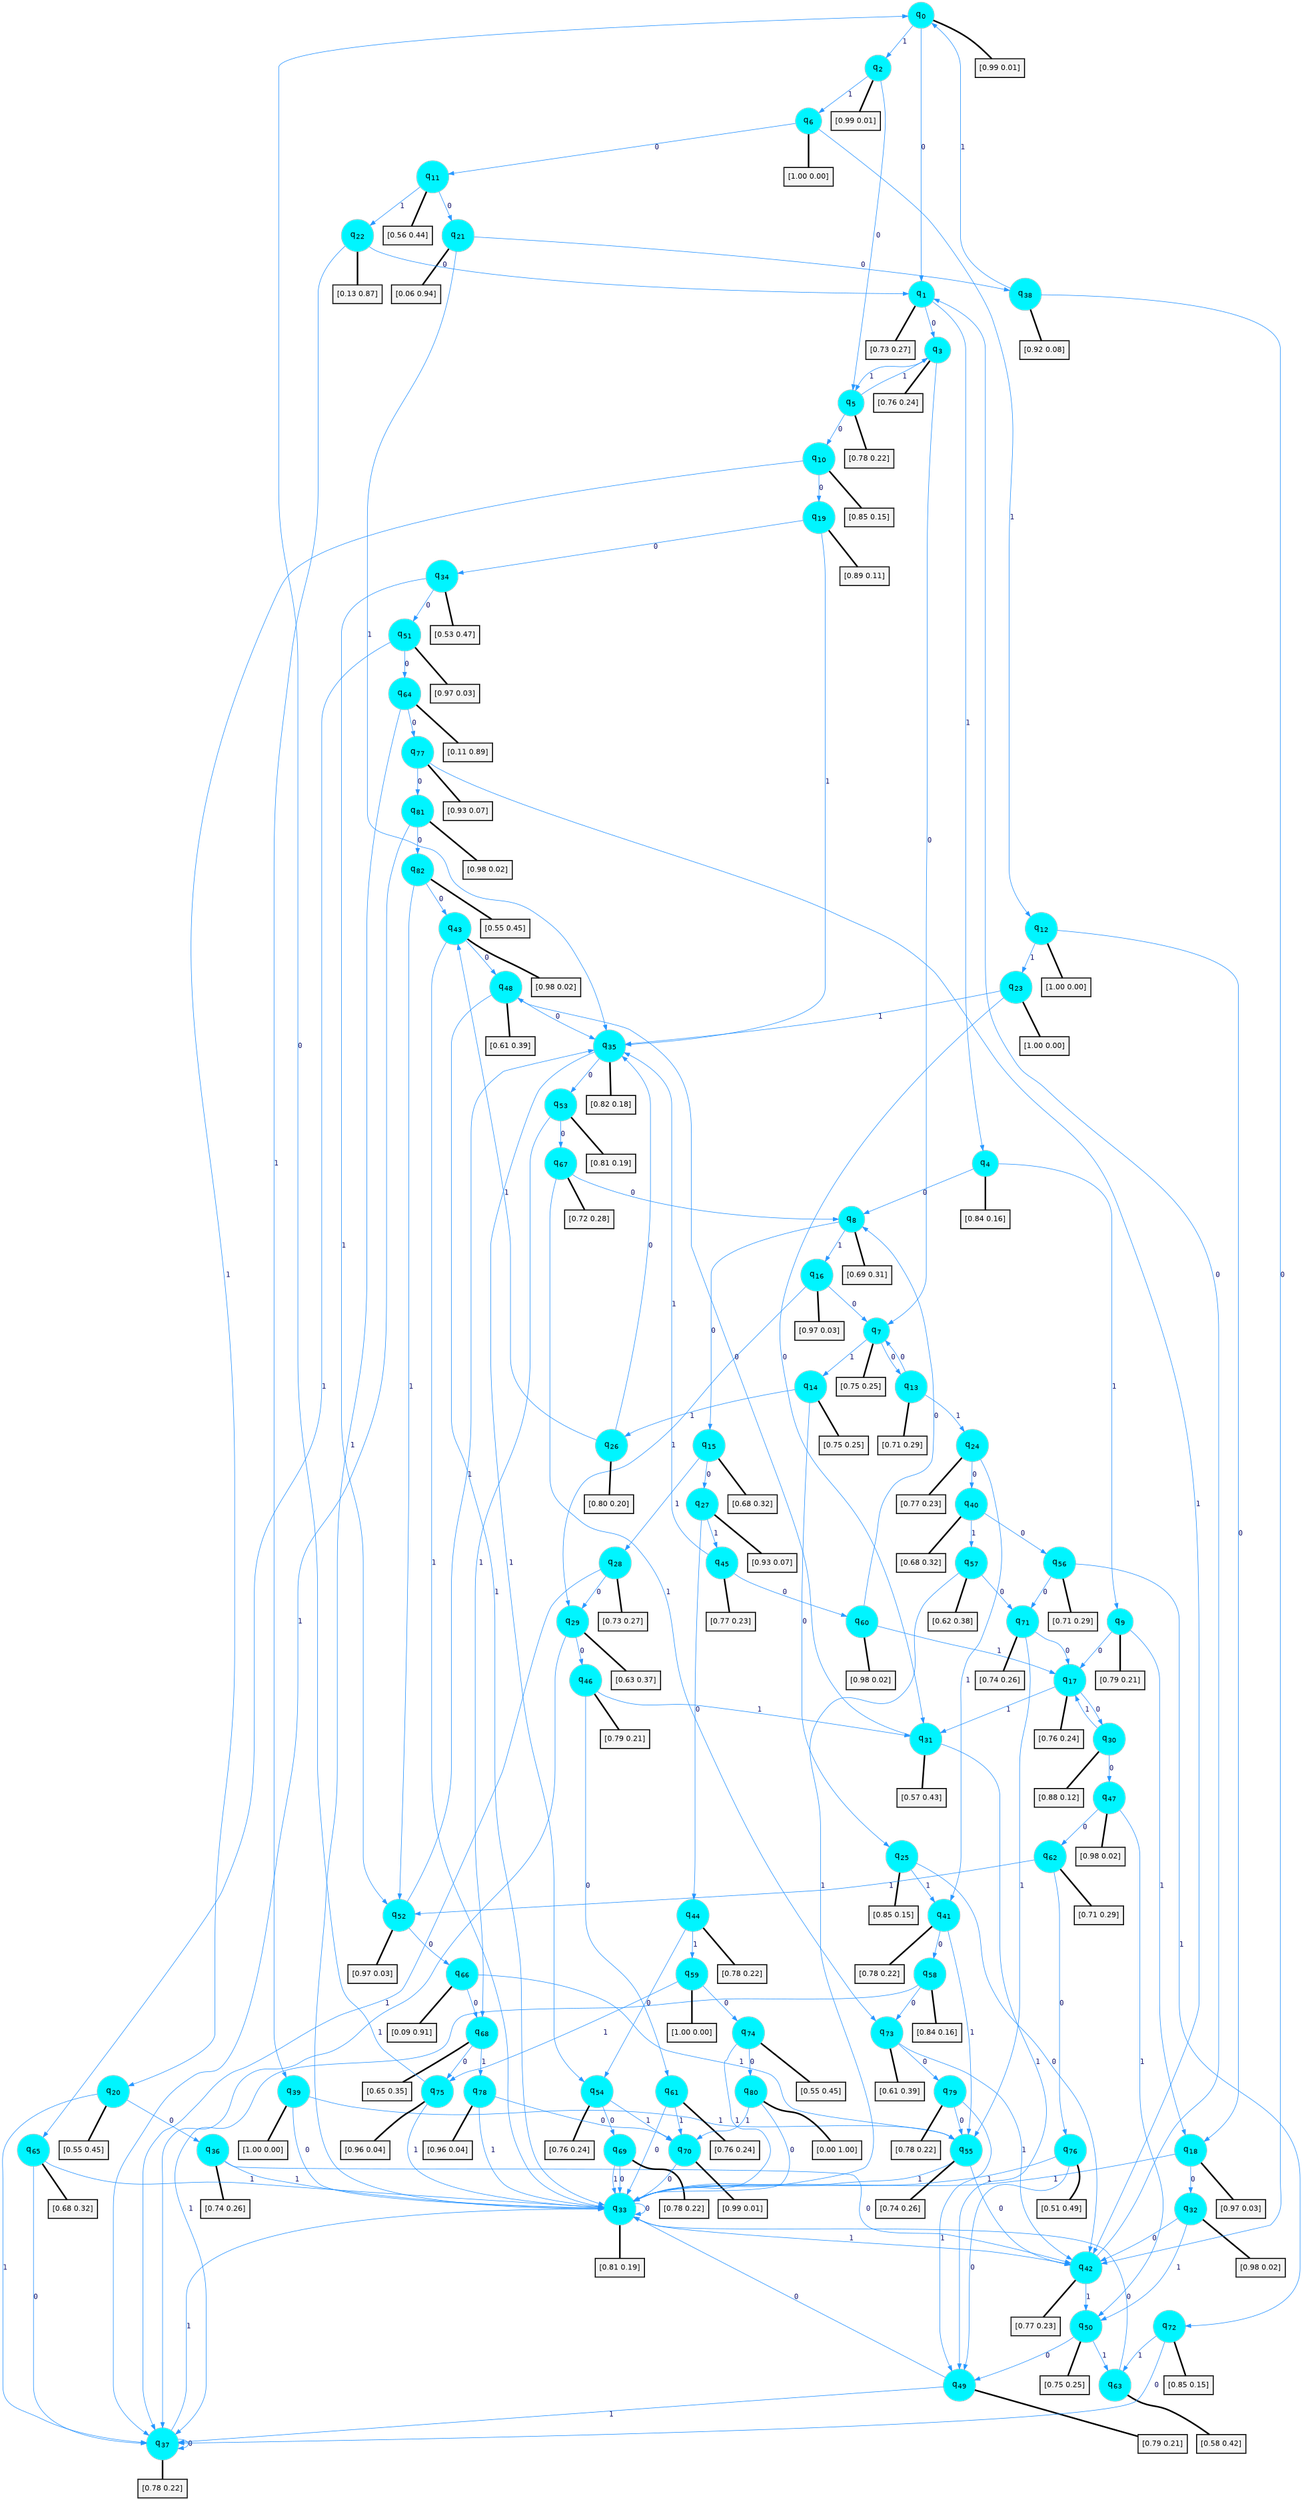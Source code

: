 digraph G {
graph [
bgcolor=transparent, dpi=300, rankdir=TD, size="40,25"];
node [
color=gray, fillcolor=turquoise1, fontcolor=black, fontname=Helvetica, fontsize=16, fontweight=bold, shape=circle, style=filled];
edge [
arrowsize=1, color=dodgerblue1, fontcolor=midnightblue, fontname=courier, fontweight=bold, penwidth=1, style=solid, weight=20];
0[label=<q<SUB>0</SUB>>];
1[label=<q<SUB>1</SUB>>];
2[label=<q<SUB>2</SUB>>];
3[label=<q<SUB>3</SUB>>];
4[label=<q<SUB>4</SUB>>];
5[label=<q<SUB>5</SUB>>];
6[label=<q<SUB>6</SUB>>];
7[label=<q<SUB>7</SUB>>];
8[label=<q<SUB>8</SUB>>];
9[label=<q<SUB>9</SUB>>];
10[label=<q<SUB>10</SUB>>];
11[label=<q<SUB>11</SUB>>];
12[label=<q<SUB>12</SUB>>];
13[label=<q<SUB>13</SUB>>];
14[label=<q<SUB>14</SUB>>];
15[label=<q<SUB>15</SUB>>];
16[label=<q<SUB>16</SUB>>];
17[label=<q<SUB>17</SUB>>];
18[label=<q<SUB>18</SUB>>];
19[label=<q<SUB>19</SUB>>];
20[label=<q<SUB>20</SUB>>];
21[label=<q<SUB>21</SUB>>];
22[label=<q<SUB>22</SUB>>];
23[label=<q<SUB>23</SUB>>];
24[label=<q<SUB>24</SUB>>];
25[label=<q<SUB>25</SUB>>];
26[label=<q<SUB>26</SUB>>];
27[label=<q<SUB>27</SUB>>];
28[label=<q<SUB>28</SUB>>];
29[label=<q<SUB>29</SUB>>];
30[label=<q<SUB>30</SUB>>];
31[label=<q<SUB>31</SUB>>];
32[label=<q<SUB>32</SUB>>];
33[label=<q<SUB>33</SUB>>];
34[label=<q<SUB>34</SUB>>];
35[label=<q<SUB>35</SUB>>];
36[label=<q<SUB>36</SUB>>];
37[label=<q<SUB>37</SUB>>];
38[label=<q<SUB>38</SUB>>];
39[label=<q<SUB>39</SUB>>];
40[label=<q<SUB>40</SUB>>];
41[label=<q<SUB>41</SUB>>];
42[label=<q<SUB>42</SUB>>];
43[label=<q<SUB>43</SUB>>];
44[label=<q<SUB>44</SUB>>];
45[label=<q<SUB>45</SUB>>];
46[label=<q<SUB>46</SUB>>];
47[label=<q<SUB>47</SUB>>];
48[label=<q<SUB>48</SUB>>];
49[label=<q<SUB>49</SUB>>];
50[label=<q<SUB>50</SUB>>];
51[label=<q<SUB>51</SUB>>];
52[label=<q<SUB>52</SUB>>];
53[label=<q<SUB>53</SUB>>];
54[label=<q<SUB>54</SUB>>];
55[label=<q<SUB>55</SUB>>];
56[label=<q<SUB>56</SUB>>];
57[label=<q<SUB>57</SUB>>];
58[label=<q<SUB>58</SUB>>];
59[label=<q<SUB>59</SUB>>];
60[label=<q<SUB>60</SUB>>];
61[label=<q<SUB>61</SUB>>];
62[label=<q<SUB>62</SUB>>];
63[label=<q<SUB>63</SUB>>];
64[label=<q<SUB>64</SUB>>];
65[label=<q<SUB>65</SUB>>];
66[label=<q<SUB>66</SUB>>];
67[label=<q<SUB>67</SUB>>];
68[label=<q<SUB>68</SUB>>];
69[label=<q<SUB>69</SUB>>];
70[label=<q<SUB>70</SUB>>];
71[label=<q<SUB>71</SUB>>];
72[label=<q<SUB>72</SUB>>];
73[label=<q<SUB>73</SUB>>];
74[label=<q<SUB>74</SUB>>];
75[label=<q<SUB>75</SUB>>];
76[label=<q<SUB>76</SUB>>];
77[label=<q<SUB>77</SUB>>];
78[label=<q<SUB>78</SUB>>];
79[label=<q<SUB>79</SUB>>];
80[label=<q<SUB>80</SUB>>];
81[label=<q<SUB>81</SUB>>];
82[label=<q<SUB>82</SUB>>];
83[label="[0.99 0.01]", shape=box,fontcolor=black, fontname=Helvetica, fontsize=14, penwidth=2, fillcolor=whitesmoke,color=black];
84[label="[0.73 0.27]", shape=box,fontcolor=black, fontname=Helvetica, fontsize=14, penwidth=2, fillcolor=whitesmoke,color=black];
85[label="[0.99 0.01]", shape=box,fontcolor=black, fontname=Helvetica, fontsize=14, penwidth=2, fillcolor=whitesmoke,color=black];
86[label="[0.76 0.24]", shape=box,fontcolor=black, fontname=Helvetica, fontsize=14, penwidth=2, fillcolor=whitesmoke,color=black];
87[label="[0.84 0.16]", shape=box,fontcolor=black, fontname=Helvetica, fontsize=14, penwidth=2, fillcolor=whitesmoke,color=black];
88[label="[0.78 0.22]", shape=box,fontcolor=black, fontname=Helvetica, fontsize=14, penwidth=2, fillcolor=whitesmoke,color=black];
89[label="[1.00 0.00]", shape=box,fontcolor=black, fontname=Helvetica, fontsize=14, penwidth=2, fillcolor=whitesmoke,color=black];
90[label="[0.75 0.25]", shape=box,fontcolor=black, fontname=Helvetica, fontsize=14, penwidth=2, fillcolor=whitesmoke,color=black];
91[label="[0.69 0.31]", shape=box,fontcolor=black, fontname=Helvetica, fontsize=14, penwidth=2, fillcolor=whitesmoke,color=black];
92[label="[0.79 0.21]", shape=box,fontcolor=black, fontname=Helvetica, fontsize=14, penwidth=2, fillcolor=whitesmoke,color=black];
93[label="[0.85 0.15]", shape=box,fontcolor=black, fontname=Helvetica, fontsize=14, penwidth=2, fillcolor=whitesmoke,color=black];
94[label="[0.56 0.44]", shape=box,fontcolor=black, fontname=Helvetica, fontsize=14, penwidth=2, fillcolor=whitesmoke,color=black];
95[label="[1.00 0.00]", shape=box,fontcolor=black, fontname=Helvetica, fontsize=14, penwidth=2, fillcolor=whitesmoke,color=black];
96[label="[0.71 0.29]", shape=box,fontcolor=black, fontname=Helvetica, fontsize=14, penwidth=2, fillcolor=whitesmoke,color=black];
97[label="[0.75 0.25]", shape=box,fontcolor=black, fontname=Helvetica, fontsize=14, penwidth=2, fillcolor=whitesmoke,color=black];
98[label="[0.68 0.32]", shape=box,fontcolor=black, fontname=Helvetica, fontsize=14, penwidth=2, fillcolor=whitesmoke,color=black];
99[label="[0.97 0.03]", shape=box,fontcolor=black, fontname=Helvetica, fontsize=14, penwidth=2, fillcolor=whitesmoke,color=black];
100[label="[0.76 0.24]", shape=box,fontcolor=black, fontname=Helvetica, fontsize=14, penwidth=2, fillcolor=whitesmoke,color=black];
101[label="[0.97 0.03]", shape=box,fontcolor=black, fontname=Helvetica, fontsize=14, penwidth=2, fillcolor=whitesmoke,color=black];
102[label="[0.89 0.11]", shape=box,fontcolor=black, fontname=Helvetica, fontsize=14, penwidth=2, fillcolor=whitesmoke,color=black];
103[label="[0.55 0.45]", shape=box,fontcolor=black, fontname=Helvetica, fontsize=14, penwidth=2, fillcolor=whitesmoke,color=black];
104[label="[0.06 0.94]", shape=box,fontcolor=black, fontname=Helvetica, fontsize=14, penwidth=2, fillcolor=whitesmoke,color=black];
105[label="[0.13 0.87]", shape=box,fontcolor=black, fontname=Helvetica, fontsize=14, penwidth=2, fillcolor=whitesmoke,color=black];
106[label="[1.00 0.00]", shape=box,fontcolor=black, fontname=Helvetica, fontsize=14, penwidth=2, fillcolor=whitesmoke,color=black];
107[label="[0.77 0.23]", shape=box,fontcolor=black, fontname=Helvetica, fontsize=14, penwidth=2, fillcolor=whitesmoke,color=black];
108[label="[0.85 0.15]", shape=box,fontcolor=black, fontname=Helvetica, fontsize=14, penwidth=2, fillcolor=whitesmoke,color=black];
109[label="[0.80 0.20]", shape=box,fontcolor=black, fontname=Helvetica, fontsize=14, penwidth=2, fillcolor=whitesmoke,color=black];
110[label="[0.93 0.07]", shape=box,fontcolor=black, fontname=Helvetica, fontsize=14, penwidth=2, fillcolor=whitesmoke,color=black];
111[label="[0.73 0.27]", shape=box,fontcolor=black, fontname=Helvetica, fontsize=14, penwidth=2, fillcolor=whitesmoke,color=black];
112[label="[0.63 0.37]", shape=box,fontcolor=black, fontname=Helvetica, fontsize=14, penwidth=2, fillcolor=whitesmoke,color=black];
113[label="[0.88 0.12]", shape=box,fontcolor=black, fontname=Helvetica, fontsize=14, penwidth=2, fillcolor=whitesmoke,color=black];
114[label="[0.57 0.43]", shape=box,fontcolor=black, fontname=Helvetica, fontsize=14, penwidth=2, fillcolor=whitesmoke,color=black];
115[label="[0.98 0.02]", shape=box,fontcolor=black, fontname=Helvetica, fontsize=14, penwidth=2, fillcolor=whitesmoke,color=black];
116[label="[0.81 0.19]", shape=box,fontcolor=black, fontname=Helvetica, fontsize=14, penwidth=2, fillcolor=whitesmoke,color=black];
117[label="[0.53 0.47]", shape=box,fontcolor=black, fontname=Helvetica, fontsize=14, penwidth=2, fillcolor=whitesmoke,color=black];
118[label="[0.82 0.18]", shape=box,fontcolor=black, fontname=Helvetica, fontsize=14, penwidth=2, fillcolor=whitesmoke,color=black];
119[label="[0.74 0.26]", shape=box,fontcolor=black, fontname=Helvetica, fontsize=14, penwidth=2, fillcolor=whitesmoke,color=black];
120[label="[0.78 0.22]", shape=box,fontcolor=black, fontname=Helvetica, fontsize=14, penwidth=2, fillcolor=whitesmoke,color=black];
121[label="[0.92 0.08]", shape=box,fontcolor=black, fontname=Helvetica, fontsize=14, penwidth=2, fillcolor=whitesmoke,color=black];
122[label="[1.00 0.00]", shape=box,fontcolor=black, fontname=Helvetica, fontsize=14, penwidth=2, fillcolor=whitesmoke,color=black];
123[label="[0.68 0.32]", shape=box,fontcolor=black, fontname=Helvetica, fontsize=14, penwidth=2, fillcolor=whitesmoke,color=black];
124[label="[0.78 0.22]", shape=box,fontcolor=black, fontname=Helvetica, fontsize=14, penwidth=2, fillcolor=whitesmoke,color=black];
125[label="[0.77 0.23]", shape=box,fontcolor=black, fontname=Helvetica, fontsize=14, penwidth=2, fillcolor=whitesmoke,color=black];
126[label="[0.98 0.02]", shape=box,fontcolor=black, fontname=Helvetica, fontsize=14, penwidth=2, fillcolor=whitesmoke,color=black];
127[label="[0.78 0.22]", shape=box,fontcolor=black, fontname=Helvetica, fontsize=14, penwidth=2, fillcolor=whitesmoke,color=black];
128[label="[0.77 0.23]", shape=box,fontcolor=black, fontname=Helvetica, fontsize=14, penwidth=2, fillcolor=whitesmoke,color=black];
129[label="[0.79 0.21]", shape=box,fontcolor=black, fontname=Helvetica, fontsize=14, penwidth=2, fillcolor=whitesmoke,color=black];
130[label="[0.98 0.02]", shape=box,fontcolor=black, fontname=Helvetica, fontsize=14, penwidth=2, fillcolor=whitesmoke,color=black];
131[label="[0.61 0.39]", shape=box,fontcolor=black, fontname=Helvetica, fontsize=14, penwidth=2, fillcolor=whitesmoke,color=black];
132[label="[0.79 0.21]", shape=box,fontcolor=black, fontname=Helvetica, fontsize=14, penwidth=2, fillcolor=whitesmoke,color=black];
133[label="[0.75 0.25]", shape=box,fontcolor=black, fontname=Helvetica, fontsize=14, penwidth=2, fillcolor=whitesmoke,color=black];
134[label="[0.97 0.03]", shape=box,fontcolor=black, fontname=Helvetica, fontsize=14, penwidth=2, fillcolor=whitesmoke,color=black];
135[label="[0.97 0.03]", shape=box,fontcolor=black, fontname=Helvetica, fontsize=14, penwidth=2, fillcolor=whitesmoke,color=black];
136[label="[0.81 0.19]", shape=box,fontcolor=black, fontname=Helvetica, fontsize=14, penwidth=2, fillcolor=whitesmoke,color=black];
137[label="[0.76 0.24]", shape=box,fontcolor=black, fontname=Helvetica, fontsize=14, penwidth=2, fillcolor=whitesmoke,color=black];
138[label="[0.74 0.26]", shape=box,fontcolor=black, fontname=Helvetica, fontsize=14, penwidth=2, fillcolor=whitesmoke,color=black];
139[label="[0.71 0.29]", shape=box,fontcolor=black, fontname=Helvetica, fontsize=14, penwidth=2, fillcolor=whitesmoke,color=black];
140[label="[0.62 0.38]", shape=box,fontcolor=black, fontname=Helvetica, fontsize=14, penwidth=2, fillcolor=whitesmoke,color=black];
141[label="[0.84 0.16]", shape=box,fontcolor=black, fontname=Helvetica, fontsize=14, penwidth=2, fillcolor=whitesmoke,color=black];
142[label="[1.00 0.00]", shape=box,fontcolor=black, fontname=Helvetica, fontsize=14, penwidth=2, fillcolor=whitesmoke,color=black];
143[label="[0.98 0.02]", shape=box,fontcolor=black, fontname=Helvetica, fontsize=14, penwidth=2, fillcolor=whitesmoke,color=black];
144[label="[0.76 0.24]", shape=box,fontcolor=black, fontname=Helvetica, fontsize=14, penwidth=2, fillcolor=whitesmoke,color=black];
145[label="[0.71 0.29]", shape=box,fontcolor=black, fontname=Helvetica, fontsize=14, penwidth=2, fillcolor=whitesmoke,color=black];
146[label="[0.58 0.42]", shape=box,fontcolor=black, fontname=Helvetica, fontsize=14, penwidth=2, fillcolor=whitesmoke,color=black];
147[label="[0.11 0.89]", shape=box,fontcolor=black, fontname=Helvetica, fontsize=14, penwidth=2, fillcolor=whitesmoke,color=black];
148[label="[0.68 0.32]", shape=box,fontcolor=black, fontname=Helvetica, fontsize=14, penwidth=2, fillcolor=whitesmoke,color=black];
149[label="[0.09 0.91]", shape=box,fontcolor=black, fontname=Helvetica, fontsize=14, penwidth=2, fillcolor=whitesmoke,color=black];
150[label="[0.72 0.28]", shape=box,fontcolor=black, fontname=Helvetica, fontsize=14, penwidth=2, fillcolor=whitesmoke,color=black];
151[label="[0.65 0.35]", shape=box,fontcolor=black, fontname=Helvetica, fontsize=14, penwidth=2, fillcolor=whitesmoke,color=black];
152[label="[0.78 0.22]", shape=box,fontcolor=black, fontname=Helvetica, fontsize=14, penwidth=2, fillcolor=whitesmoke,color=black];
153[label="[0.99 0.01]", shape=box,fontcolor=black, fontname=Helvetica, fontsize=14, penwidth=2, fillcolor=whitesmoke,color=black];
154[label="[0.74 0.26]", shape=box,fontcolor=black, fontname=Helvetica, fontsize=14, penwidth=2, fillcolor=whitesmoke,color=black];
155[label="[0.85 0.15]", shape=box,fontcolor=black, fontname=Helvetica, fontsize=14, penwidth=2, fillcolor=whitesmoke,color=black];
156[label="[0.61 0.39]", shape=box,fontcolor=black, fontname=Helvetica, fontsize=14, penwidth=2, fillcolor=whitesmoke,color=black];
157[label="[0.55 0.45]", shape=box,fontcolor=black, fontname=Helvetica, fontsize=14, penwidth=2, fillcolor=whitesmoke,color=black];
158[label="[0.96 0.04]", shape=box,fontcolor=black, fontname=Helvetica, fontsize=14, penwidth=2, fillcolor=whitesmoke,color=black];
159[label="[0.51 0.49]", shape=box,fontcolor=black, fontname=Helvetica, fontsize=14, penwidth=2, fillcolor=whitesmoke,color=black];
160[label="[0.93 0.07]", shape=box,fontcolor=black, fontname=Helvetica, fontsize=14, penwidth=2, fillcolor=whitesmoke,color=black];
161[label="[0.96 0.04]", shape=box,fontcolor=black, fontname=Helvetica, fontsize=14, penwidth=2, fillcolor=whitesmoke,color=black];
162[label="[0.78 0.22]", shape=box,fontcolor=black, fontname=Helvetica, fontsize=14, penwidth=2, fillcolor=whitesmoke,color=black];
163[label="[0.00 1.00]", shape=box,fontcolor=black, fontname=Helvetica, fontsize=14, penwidth=2, fillcolor=whitesmoke,color=black];
164[label="[0.98 0.02]", shape=box,fontcolor=black, fontname=Helvetica, fontsize=14, penwidth=2, fillcolor=whitesmoke,color=black];
165[label="[0.55 0.45]", shape=box,fontcolor=black, fontname=Helvetica, fontsize=14, penwidth=2, fillcolor=whitesmoke,color=black];
0->1 [label=0];
0->2 [label=1];
0->83 [arrowhead=none, penwidth=3,color=black];
1->3 [label=0];
1->4 [label=1];
1->84 [arrowhead=none, penwidth=3,color=black];
2->5 [label=0];
2->6 [label=1];
2->85 [arrowhead=none, penwidth=3,color=black];
3->7 [label=0];
3->5 [label=1];
3->86 [arrowhead=none, penwidth=3,color=black];
4->8 [label=0];
4->9 [label=1];
4->87 [arrowhead=none, penwidth=3,color=black];
5->10 [label=0];
5->3 [label=1];
5->88 [arrowhead=none, penwidth=3,color=black];
6->11 [label=0];
6->12 [label=1];
6->89 [arrowhead=none, penwidth=3,color=black];
7->13 [label=0];
7->14 [label=1];
7->90 [arrowhead=none, penwidth=3,color=black];
8->15 [label=0];
8->16 [label=1];
8->91 [arrowhead=none, penwidth=3,color=black];
9->17 [label=0];
9->18 [label=1];
9->92 [arrowhead=none, penwidth=3,color=black];
10->19 [label=0];
10->20 [label=1];
10->93 [arrowhead=none, penwidth=3,color=black];
11->21 [label=0];
11->22 [label=1];
11->94 [arrowhead=none, penwidth=3,color=black];
12->18 [label=0];
12->23 [label=1];
12->95 [arrowhead=none, penwidth=3,color=black];
13->7 [label=0];
13->24 [label=1];
13->96 [arrowhead=none, penwidth=3,color=black];
14->25 [label=0];
14->26 [label=1];
14->97 [arrowhead=none, penwidth=3,color=black];
15->27 [label=0];
15->28 [label=1];
15->98 [arrowhead=none, penwidth=3,color=black];
16->7 [label=0];
16->29 [label=1];
16->99 [arrowhead=none, penwidth=3,color=black];
17->30 [label=0];
17->31 [label=1];
17->100 [arrowhead=none, penwidth=3,color=black];
18->32 [label=0];
18->33 [label=1];
18->101 [arrowhead=none, penwidth=3,color=black];
19->34 [label=0];
19->35 [label=1];
19->102 [arrowhead=none, penwidth=3,color=black];
20->36 [label=0];
20->37 [label=1];
20->103 [arrowhead=none, penwidth=3,color=black];
21->38 [label=0];
21->35 [label=1];
21->104 [arrowhead=none, penwidth=3,color=black];
22->1 [label=0];
22->39 [label=1];
22->105 [arrowhead=none, penwidth=3,color=black];
23->31 [label=0];
23->35 [label=1];
23->106 [arrowhead=none, penwidth=3,color=black];
24->40 [label=0];
24->41 [label=1];
24->107 [arrowhead=none, penwidth=3,color=black];
25->42 [label=0];
25->41 [label=1];
25->108 [arrowhead=none, penwidth=3,color=black];
26->35 [label=0];
26->43 [label=1];
26->109 [arrowhead=none, penwidth=3,color=black];
27->44 [label=0];
27->45 [label=1];
27->110 [arrowhead=none, penwidth=3,color=black];
28->29 [label=0];
28->37 [label=1];
28->111 [arrowhead=none, penwidth=3,color=black];
29->46 [label=0];
29->37 [label=1];
29->112 [arrowhead=none, penwidth=3,color=black];
30->47 [label=0];
30->17 [label=1];
30->113 [arrowhead=none, penwidth=3,color=black];
31->48 [label=0];
31->49 [label=1];
31->114 [arrowhead=none, penwidth=3,color=black];
32->42 [label=0];
32->50 [label=1];
32->115 [arrowhead=none, penwidth=3,color=black];
33->33 [label=0];
33->42 [label=1];
33->116 [arrowhead=none, penwidth=3,color=black];
34->51 [label=0];
34->52 [label=1];
34->117 [arrowhead=none, penwidth=3,color=black];
35->53 [label=0];
35->54 [label=1];
35->118 [arrowhead=none, penwidth=3,color=black];
36->42 [label=0];
36->33 [label=1];
36->119 [arrowhead=none, penwidth=3,color=black];
37->37 [label=0];
37->33 [label=1];
37->120 [arrowhead=none, penwidth=3,color=black];
38->42 [label=0];
38->0 [label=1];
38->121 [arrowhead=none, penwidth=3,color=black];
39->33 [label=0];
39->55 [label=1];
39->122 [arrowhead=none, penwidth=3,color=black];
40->56 [label=0];
40->57 [label=1];
40->123 [arrowhead=none, penwidth=3,color=black];
41->58 [label=0];
41->55 [label=1];
41->124 [arrowhead=none, penwidth=3,color=black];
42->1 [label=0];
42->50 [label=1];
42->125 [arrowhead=none, penwidth=3,color=black];
43->48 [label=0];
43->33 [label=1];
43->126 [arrowhead=none, penwidth=3,color=black];
44->54 [label=0];
44->59 [label=1];
44->127 [arrowhead=none, penwidth=3,color=black];
45->60 [label=0];
45->35 [label=1];
45->128 [arrowhead=none, penwidth=3,color=black];
46->61 [label=0];
46->31 [label=1];
46->129 [arrowhead=none, penwidth=3,color=black];
47->62 [label=0];
47->50 [label=1];
47->130 [arrowhead=none, penwidth=3,color=black];
48->35 [label=0];
48->33 [label=1];
48->131 [arrowhead=none, penwidth=3,color=black];
49->33 [label=0];
49->37 [label=1];
49->132 [arrowhead=none, penwidth=3,color=black];
50->49 [label=0];
50->63 [label=1];
50->133 [arrowhead=none, penwidth=3,color=black];
51->64 [label=0];
51->65 [label=1];
51->134 [arrowhead=none, penwidth=3,color=black];
52->66 [label=0];
52->35 [label=1];
52->135 [arrowhead=none, penwidth=3,color=black];
53->67 [label=0];
53->68 [label=1];
53->136 [arrowhead=none, penwidth=3,color=black];
54->69 [label=0];
54->70 [label=1];
54->137 [arrowhead=none, penwidth=3,color=black];
55->42 [label=0];
55->33 [label=1];
55->138 [arrowhead=none, penwidth=3,color=black];
56->71 [label=0];
56->72 [label=1];
56->139 [arrowhead=none, penwidth=3,color=black];
57->71 [label=0];
57->33 [label=1];
57->140 [arrowhead=none, penwidth=3,color=black];
58->73 [label=0];
58->37 [label=1];
58->141 [arrowhead=none, penwidth=3,color=black];
59->74 [label=0];
59->75 [label=1];
59->142 [arrowhead=none, penwidth=3,color=black];
60->8 [label=0];
60->17 [label=1];
60->143 [arrowhead=none, penwidth=3,color=black];
61->33 [label=0];
61->70 [label=1];
61->144 [arrowhead=none, penwidth=3,color=black];
62->76 [label=0];
62->52 [label=1];
62->145 [arrowhead=none, penwidth=3,color=black];
63->33 [label=0];
63->146 [arrowhead=none, penwidth=3,color=black];
64->77 [label=0];
64->33 [label=1];
64->147 [arrowhead=none, penwidth=3,color=black];
65->37 [label=0];
65->33 [label=1];
65->148 [arrowhead=none, penwidth=3,color=black];
66->68 [label=0];
66->55 [label=1];
66->149 [arrowhead=none, penwidth=3,color=black];
67->8 [label=0];
67->73 [label=1];
67->150 [arrowhead=none, penwidth=3,color=black];
68->75 [label=0];
68->78 [label=1];
68->151 [arrowhead=none, penwidth=3,color=black];
69->33 [label=0];
69->33 [label=1];
69->152 [arrowhead=none, penwidth=3,color=black];
70->33 [label=0];
70->153 [arrowhead=none, penwidth=3,color=black];
71->17 [label=0];
71->55 [label=1];
71->154 [arrowhead=none, penwidth=3,color=black];
72->37 [label=0];
72->63 [label=1];
72->155 [arrowhead=none, penwidth=3,color=black];
73->79 [label=0];
73->42 [label=1];
73->156 [arrowhead=none, penwidth=3,color=black];
74->80 [label=0];
74->33 [label=1];
74->157 [arrowhead=none, penwidth=3,color=black];
75->0 [label=0];
75->33 [label=1];
75->158 [arrowhead=none, penwidth=3,color=black];
76->49 [label=0];
76->33 [label=1];
76->159 [arrowhead=none, penwidth=3,color=black];
77->81 [label=0];
77->42 [label=1];
77->160 [arrowhead=none, penwidth=3,color=black];
78->70 [label=0];
78->33 [label=1];
78->161 [arrowhead=none, penwidth=3,color=black];
79->55 [label=0];
79->49 [label=1];
79->162 [arrowhead=none, penwidth=3,color=black];
80->33 [label=0];
80->70 [label=1];
80->163 [arrowhead=none, penwidth=3,color=black];
81->82 [label=0];
81->37 [label=1];
81->164 [arrowhead=none, penwidth=3,color=black];
82->43 [label=0];
82->52 [label=1];
82->165 [arrowhead=none, penwidth=3,color=black];
}
